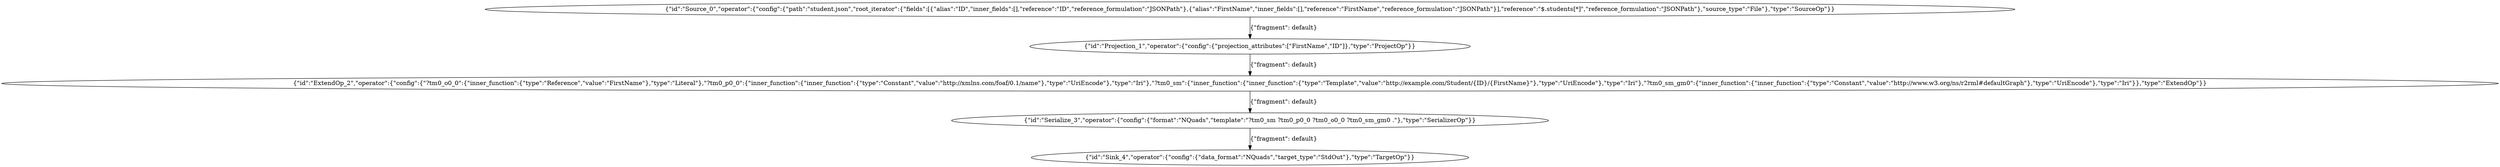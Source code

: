 digraph {
    0 [ label = "{\"id\":\"Source_0\",\"operator\":{\"config\":{\"path\":\"student.json\",\"root_iterator\":{\"fields\":[{\"alias\":\"ID\",\"inner_fields\":[],\"reference\":\"ID\",\"reference_formulation\":\"JSONPath\"},{\"alias\":\"FirstName\",\"inner_fields\":[],\"reference\":\"FirstName\",\"reference_formulation\":\"JSONPath\"}],\"reference\":\"$.students[*]\",\"reference_formulation\":\"JSONPath\"},\"source_type\":\"File\"},\"type\":\"SourceOp\"}}" ]
    1 [ label = "{\"id\":\"Projection_1\",\"operator\":{\"config\":{\"projection_attributes\":[\"FirstName\",\"ID\"]},\"type\":\"ProjectOp\"}}" ]
    2 [ label = "{\"id\":\"ExtendOp_2\",\"operator\":{\"config\":{\"?tm0_o0_0\":{\"inner_function\":{\"type\":\"Reference\",\"value\":\"FirstName\"},\"type\":\"Literal\"},\"?tm0_p0_0\":{\"inner_function\":{\"inner_function\":{\"type\":\"Constant\",\"value\":\"http://xmlns.com/foaf/0.1/name\"},\"type\":\"UriEncode\"},\"type\":\"Iri\"},\"?tm0_sm\":{\"inner_function\":{\"inner_function\":{\"type\":\"Template\",\"value\":\"http://example.com/Student/{ID}/{FirstName}\"},\"type\":\"UriEncode\"},\"type\":\"Iri\"},\"?tm0_sm_gm0\":{\"inner_function\":{\"inner_function\":{\"type\":\"Constant\",\"value\":\"http://www.w3.org/ns/r2rml#defaultGraph\"},\"type\":\"UriEncode\"},\"type\":\"Iri\"}},\"type\":\"ExtendOp\"}}" ]
    3 [ label = "{\"id\":\"Serialize_3\",\"operator\":{\"config\":{\"format\":\"NQuads\",\"template\":\"?tm0_sm ?tm0_p0_0 ?tm0_o0_0 ?tm0_sm_gm0 .\"},\"type\":\"SerializerOp\"}}" ]
    4 [ label = "{\"id\":\"Sink_4\",\"operator\":{\"config\":{\"data_format\":\"NQuads\",\"target_type\":\"StdOut\"},\"type\":\"TargetOp\"}}" ]
    0 -> 1 [ label = "{\"fragment\": default}" ]
    1 -> 2 [ label = "{\"fragment\": default}" ]
    2 -> 3 [ label = "{\"fragment\": default}" ]
    3 -> 4 [ label = "{\"fragment\": default}" ]
}
